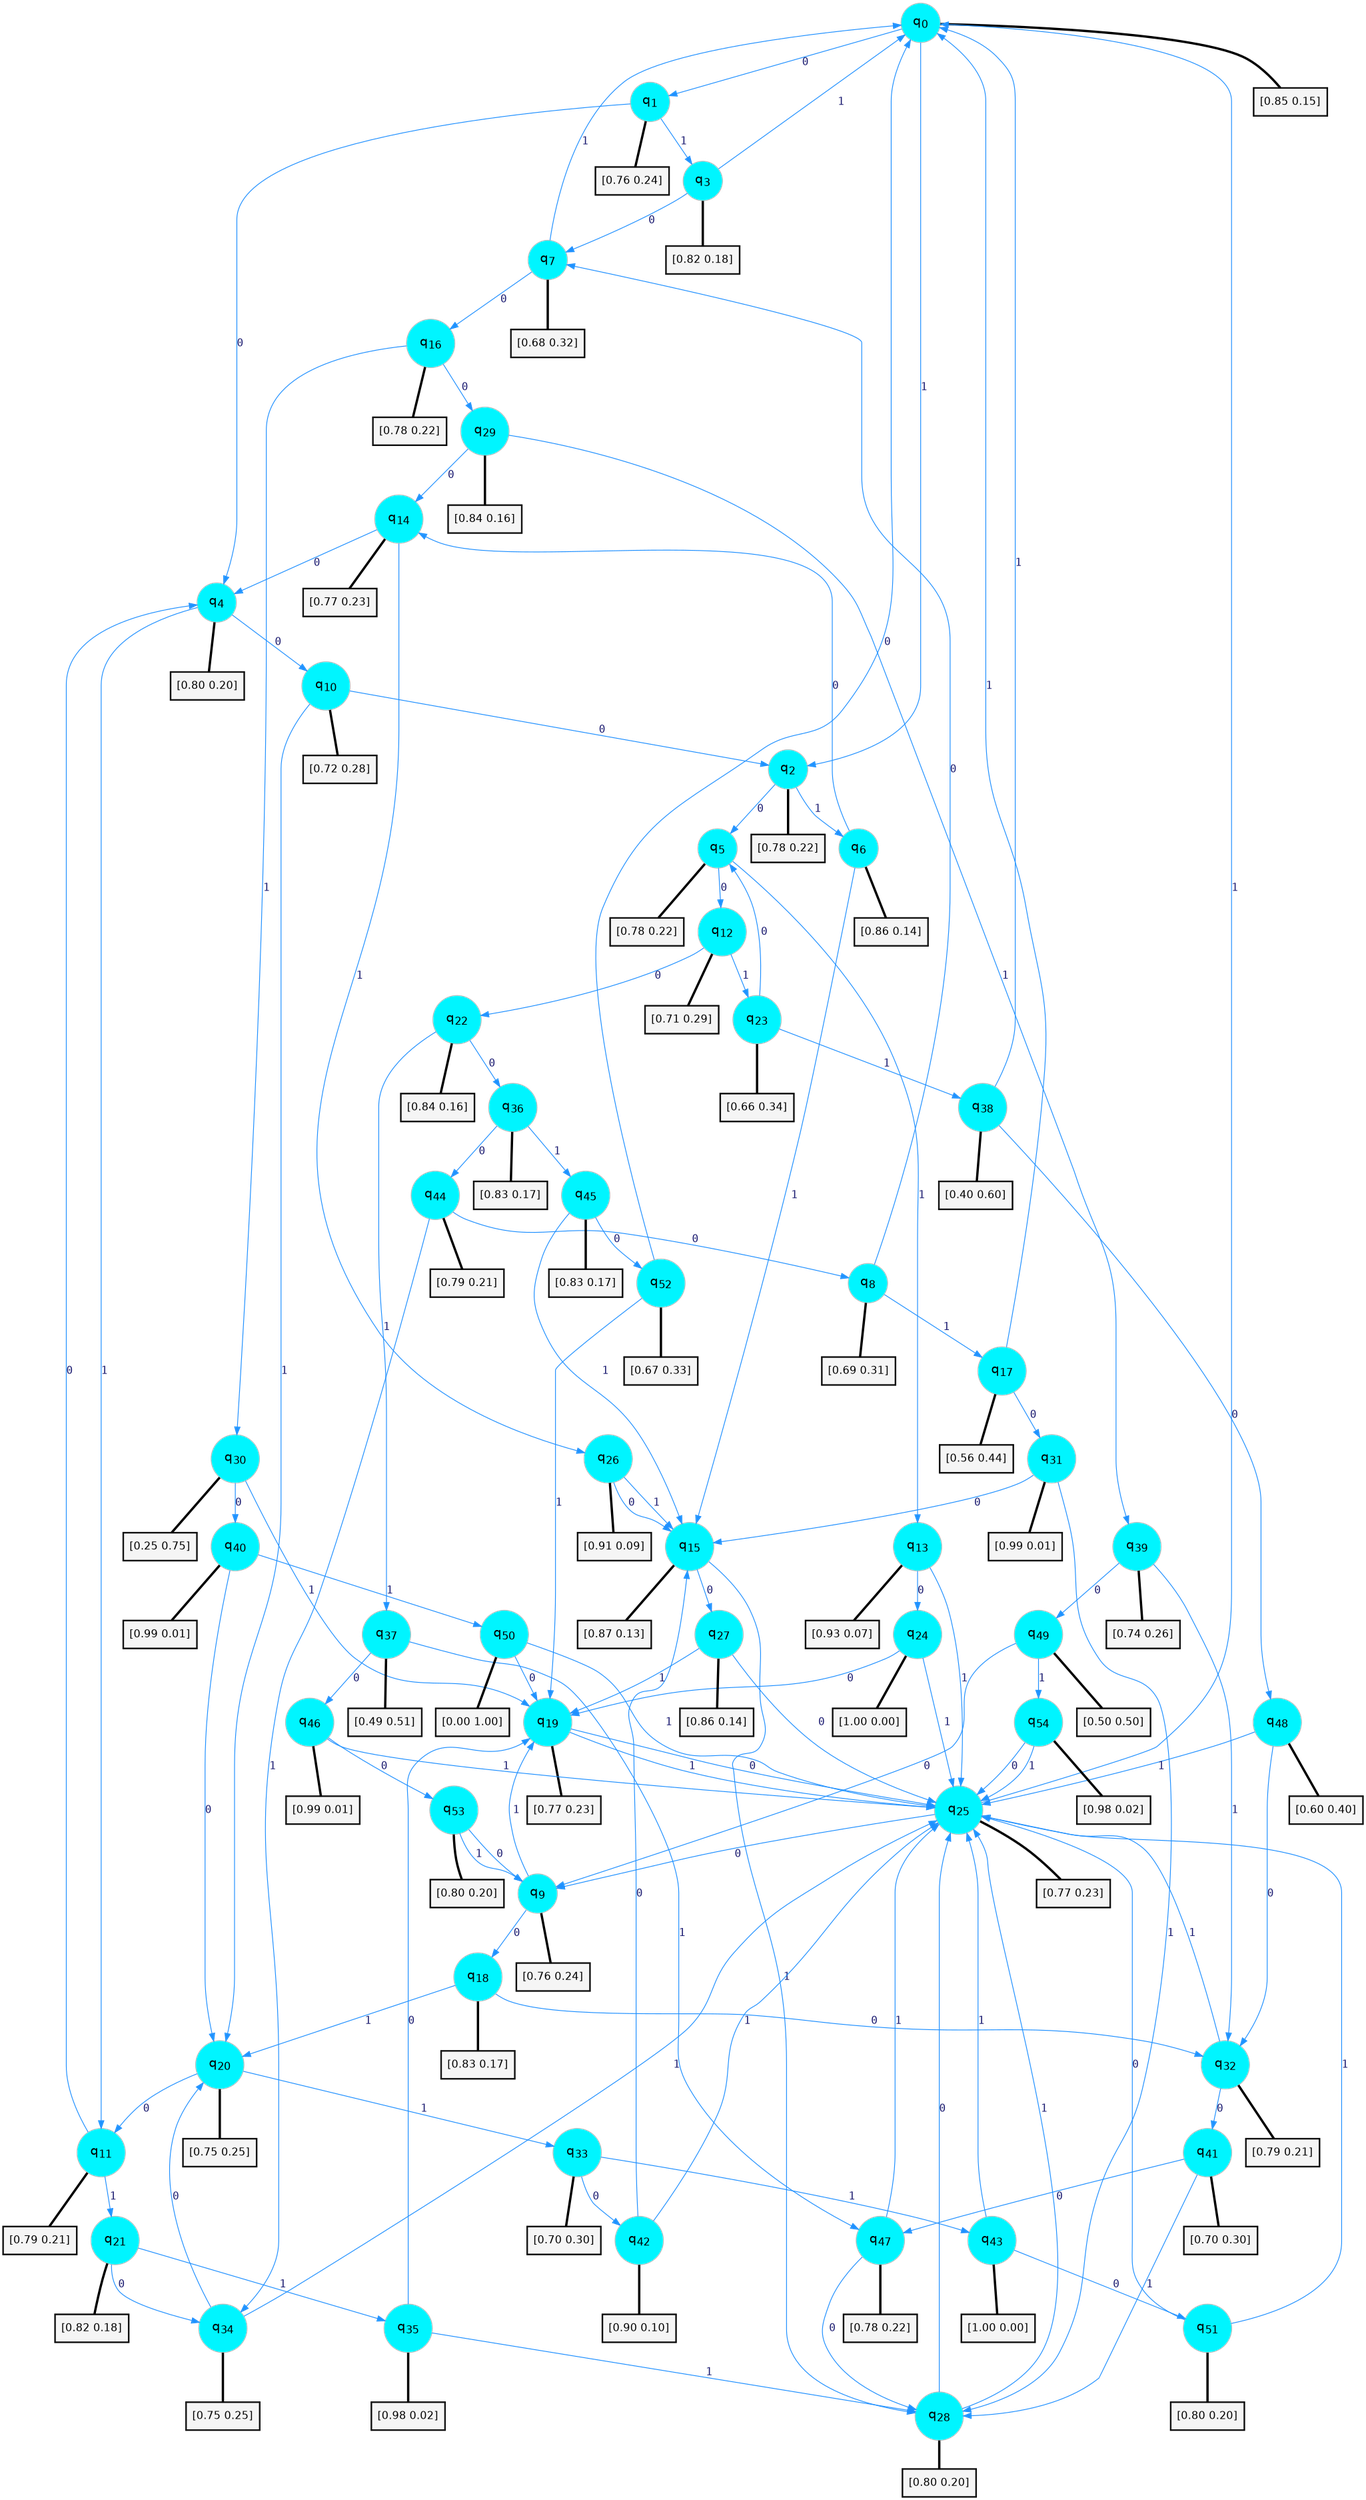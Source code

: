 digraph G {
graph [
bgcolor=transparent, dpi=300, rankdir=TD, size="40,25"];
node [
color=gray, fillcolor=turquoise1, fontcolor=black, fontname=Helvetica, fontsize=16, fontweight=bold, shape=circle, style=filled];
edge [
arrowsize=1, color=dodgerblue1, fontcolor=midnightblue, fontname=courier, fontweight=bold, penwidth=1, style=solid, weight=20];
0[label=<q<SUB>0</SUB>>];
1[label=<q<SUB>1</SUB>>];
2[label=<q<SUB>2</SUB>>];
3[label=<q<SUB>3</SUB>>];
4[label=<q<SUB>4</SUB>>];
5[label=<q<SUB>5</SUB>>];
6[label=<q<SUB>6</SUB>>];
7[label=<q<SUB>7</SUB>>];
8[label=<q<SUB>8</SUB>>];
9[label=<q<SUB>9</SUB>>];
10[label=<q<SUB>10</SUB>>];
11[label=<q<SUB>11</SUB>>];
12[label=<q<SUB>12</SUB>>];
13[label=<q<SUB>13</SUB>>];
14[label=<q<SUB>14</SUB>>];
15[label=<q<SUB>15</SUB>>];
16[label=<q<SUB>16</SUB>>];
17[label=<q<SUB>17</SUB>>];
18[label=<q<SUB>18</SUB>>];
19[label=<q<SUB>19</SUB>>];
20[label=<q<SUB>20</SUB>>];
21[label=<q<SUB>21</SUB>>];
22[label=<q<SUB>22</SUB>>];
23[label=<q<SUB>23</SUB>>];
24[label=<q<SUB>24</SUB>>];
25[label=<q<SUB>25</SUB>>];
26[label=<q<SUB>26</SUB>>];
27[label=<q<SUB>27</SUB>>];
28[label=<q<SUB>28</SUB>>];
29[label=<q<SUB>29</SUB>>];
30[label=<q<SUB>30</SUB>>];
31[label=<q<SUB>31</SUB>>];
32[label=<q<SUB>32</SUB>>];
33[label=<q<SUB>33</SUB>>];
34[label=<q<SUB>34</SUB>>];
35[label=<q<SUB>35</SUB>>];
36[label=<q<SUB>36</SUB>>];
37[label=<q<SUB>37</SUB>>];
38[label=<q<SUB>38</SUB>>];
39[label=<q<SUB>39</SUB>>];
40[label=<q<SUB>40</SUB>>];
41[label=<q<SUB>41</SUB>>];
42[label=<q<SUB>42</SUB>>];
43[label=<q<SUB>43</SUB>>];
44[label=<q<SUB>44</SUB>>];
45[label=<q<SUB>45</SUB>>];
46[label=<q<SUB>46</SUB>>];
47[label=<q<SUB>47</SUB>>];
48[label=<q<SUB>48</SUB>>];
49[label=<q<SUB>49</SUB>>];
50[label=<q<SUB>50</SUB>>];
51[label=<q<SUB>51</SUB>>];
52[label=<q<SUB>52</SUB>>];
53[label=<q<SUB>53</SUB>>];
54[label=<q<SUB>54</SUB>>];
55[label="[0.85 0.15]", shape=box,fontcolor=black, fontname=Helvetica, fontsize=14, penwidth=2, fillcolor=whitesmoke,color=black];
56[label="[0.76 0.24]", shape=box,fontcolor=black, fontname=Helvetica, fontsize=14, penwidth=2, fillcolor=whitesmoke,color=black];
57[label="[0.78 0.22]", shape=box,fontcolor=black, fontname=Helvetica, fontsize=14, penwidth=2, fillcolor=whitesmoke,color=black];
58[label="[0.82 0.18]", shape=box,fontcolor=black, fontname=Helvetica, fontsize=14, penwidth=2, fillcolor=whitesmoke,color=black];
59[label="[0.80 0.20]", shape=box,fontcolor=black, fontname=Helvetica, fontsize=14, penwidth=2, fillcolor=whitesmoke,color=black];
60[label="[0.78 0.22]", shape=box,fontcolor=black, fontname=Helvetica, fontsize=14, penwidth=2, fillcolor=whitesmoke,color=black];
61[label="[0.86 0.14]", shape=box,fontcolor=black, fontname=Helvetica, fontsize=14, penwidth=2, fillcolor=whitesmoke,color=black];
62[label="[0.68 0.32]", shape=box,fontcolor=black, fontname=Helvetica, fontsize=14, penwidth=2, fillcolor=whitesmoke,color=black];
63[label="[0.69 0.31]", shape=box,fontcolor=black, fontname=Helvetica, fontsize=14, penwidth=2, fillcolor=whitesmoke,color=black];
64[label="[0.76 0.24]", shape=box,fontcolor=black, fontname=Helvetica, fontsize=14, penwidth=2, fillcolor=whitesmoke,color=black];
65[label="[0.72 0.28]", shape=box,fontcolor=black, fontname=Helvetica, fontsize=14, penwidth=2, fillcolor=whitesmoke,color=black];
66[label="[0.79 0.21]", shape=box,fontcolor=black, fontname=Helvetica, fontsize=14, penwidth=2, fillcolor=whitesmoke,color=black];
67[label="[0.71 0.29]", shape=box,fontcolor=black, fontname=Helvetica, fontsize=14, penwidth=2, fillcolor=whitesmoke,color=black];
68[label="[0.93 0.07]", shape=box,fontcolor=black, fontname=Helvetica, fontsize=14, penwidth=2, fillcolor=whitesmoke,color=black];
69[label="[0.77 0.23]", shape=box,fontcolor=black, fontname=Helvetica, fontsize=14, penwidth=2, fillcolor=whitesmoke,color=black];
70[label="[0.87 0.13]", shape=box,fontcolor=black, fontname=Helvetica, fontsize=14, penwidth=2, fillcolor=whitesmoke,color=black];
71[label="[0.78 0.22]", shape=box,fontcolor=black, fontname=Helvetica, fontsize=14, penwidth=2, fillcolor=whitesmoke,color=black];
72[label="[0.56 0.44]", shape=box,fontcolor=black, fontname=Helvetica, fontsize=14, penwidth=2, fillcolor=whitesmoke,color=black];
73[label="[0.83 0.17]", shape=box,fontcolor=black, fontname=Helvetica, fontsize=14, penwidth=2, fillcolor=whitesmoke,color=black];
74[label="[0.77 0.23]", shape=box,fontcolor=black, fontname=Helvetica, fontsize=14, penwidth=2, fillcolor=whitesmoke,color=black];
75[label="[0.75 0.25]", shape=box,fontcolor=black, fontname=Helvetica, fontsize=14, penwidth=2, fillcolor=whitesmoke,color=black];
76[label="[0.82 0.18]", shape=box,fontcolor=black, fontname=Helvetica, fontsize=14, penwidth=2, fillcolor=whitesmoke,color=black];
77[label="[0.84 0.16]", shape=box,fontcolor=black, fontname=Helvetica, fontsize=14, penwidth=2, fillcolor=whitesmoke,color=black];
78[label="[0.66 0.34]", shape=box,fontcolor=black, fontname=Helvetica, fontsize=14, penwidth=2, fillcolor=whitesmoke,color=black];
79[label="[1.00 0.00]", shape=box,fontcolor=black, fontname=Helvetica, fontsize=14, penwidth=2, fillcolor=whitesmoke,color=black];
80[label="[0.77 0.23]", shape=box,fontcolor=black, fontname=Helvetica, fontsize=14, penwidth=2, fillcolor=whitesmoke,color=black];
81[label="[0.91 0.09]", shape=box,fontcolor=black, fontname=Helvetica, fontsize=14, penwidth=2, fillcolor=whitesmoke,color=black];
82[label="[0.86 0.14]", shape=box,fontcolor=black, fontname=Helvetica, fontsize=14, penwidth=2, fillcolor=whitesmoke,color=black];
83[label="[0.80 0.20]", shape=box,fontcolor=black, fontname=Helvetica, fontsize=14, penwidth=2, fillcolor=whitesmoke,color=black];
84[label="[0.84 0.16]", shape=box,fontcolor=black, fontname=Helvetica, fontsize=14, penwidth=2, fillcolor=whitesmoke,color=black];
85[label="[0.25 0.75]", shape=box,fontcolor=black, fontname=Helvetica, fontsize=14, penwidth=2, fillcolor=whitesmoke,color=black];
86[label="[0.99 0.01]", shape=box,fontcolor=black, fontname=Helvetica, fontsize=14, penwidth=2, fillcolor=whitesmoke,color=black];
87[label="[0.79 0.21]", shape=box,fontcolor=black, fontname=Helvetica, fontsize=14, penwidth=2, fillcolor=whitesmoke,color=black];
88[label="[0.70 0.30]", shape=box,fontcolor=black, fontname=Helvetica, fontsize=14, penwidth=2, fillcolor=whitesmoke,color=black];
89[label="[0.75 0.25]", shape=box,fontcolor=black, fontname=Helvetica, fontsize=14, penwidth=2, fillcolor=whitesmoke,color=black];
90[label="[0.98 0.02]", shape=box,fontcolor=black, fontname=Helvetica, fontsize=14, penwidth=2, fillcolor=whitesmoke,color=black];
91[label="[0.83 0.17]", shape=box,fontcolor=black, fontname=Helvetica, fontsize=14, penwidth=2, fillcolor=whitesmoke,color=black];
92[label="[0.49 0.51]", shape=box,fontcolor=black, fontname=Helvetica, fontsize=14, penwidth=2, fillcolor=whitesmoke,color=black];
93[label="[0.40 0.60]", shape=box,fontcolor=black, fontname=Helvetica, fontsize=14, penwidth=2, fillcolor=whitesmoke,color=black];
94[label="[0.74 0.26]", shape=box,fontcolor=black, fontname=Helvetica, fontsize=14, penwidth=2, fillcolor=whitesmoke,color=black];
95[label="[0.99 0.01]", shape=box,fontcolor=black, fontname=Helvetica, fontsize=14, penwidth=2, fillcolor=whitesmoke,color=black];
96[label="[0.70 0.30]", shape=box,fontcolor=black, fontname=Helvetica, fontsize=14, penwidth=2, fillcolor=whitesmoke,color=black];
97[label="[0.90 0.10]", shape=box,fontcolor=black, fontname=Helvetica, fontsize=14, penwidth=2, fillcolor=whitesmoke,color=black];
98[label="[1.00 0.00]", shape=box,fontcolor=black, fontname=Helvetica, fontsize=14, penwidth=2, fillcolor=whitesmoke,color=black];
99[label="[0.79 0.21]", shape=box,fontcolor=black, fontname=Helvetica, fontsize=14, penwidth=2, fillcolor=whitesmoke,color=black];
100[label="[0.83 0.17]", shape=box,fontcolor=black, fontname=Helvetica, fontsize=14, penwidth=2, fillcolor=whitesmoke,color=black];
101[label="[0.99 0.01]", shape=box,fontcolor=black, fontname=Helvetica, fontsize=14, penwidth=2, fillcolor=whitesmoke,color=black];
102[label="[0.78 0.22]", shape=box,fontcolor=black, fontname=Helvetica, fontsize=14, penwidth=2, fillcolor=whitesmoke,color=black];
103[label="[0.60 0.40]", shape=box,fontcolor=black, fontname=Helvetica, fontsize=14, penwidth=2, fillcolor=whitesmoke,color=black];
104[label="[0.50 0.50]", shape=box,fontcolor=black, fontname=Helvetica, fontsize=14, penwidth=2, fillcolor=whitesmoke,color=black];
105[label="[0.00 1.00]", shape=box,fontcolor=black, fontname=Helvetica, fontsize=14, penwidth=2, fillcolor=whitesmoke,color=black];
106[label="[0.80 0.20]", shape=box,fontcolor=black, fontname=Helvetica, fontsize=14, penwidth=2, fillcolor=whitesmoke,color=black];
107[label="[0.67 0.33]", shape=box,fontcolor=black, fontname=Helvetica, fontsize=14, penwidth=2, fillcolor=whitesmoke,color=black];
108[label="[0.80 0.20]", shape=box,fontcolor=black, fontname=Helvetica, fontsize=14, penwidth=2, fillcolor=whitesmoke,color=black];
109[label="[0.98 0.02]", shape=box,fontcolor=black, fontname=Helvetica, fontsize=14, penwidth=2, fillcolor=whitesmoke,color=black];
0->1 [label=0];
0->2 [label=1];
0->55 [arrowhead=none, penwidth=3,color=black];
1->4 [label=0];
1->3 [label=1];
1->56 [arrowhead=none, penwidth=3,color=black];
2->5 [label=0];
2->6 [label=1];
2->57 [arrowhead=none, penwidth=3,color=black];
3->7 [label=0];
3->0 [label=1];
3->58 [arrowhead=none, penwidth=3,color=black];
4->10 [label=0];
4->11 [label=1];
4->59 [arrowhead=none, penwidth=3,color=black];
5->12 [label=0];
5->13 [label=1];
5->60 [arrowhead=none, penwidth=3,color=black];
6->14 [label=0];
6->15 [label=1];
6->61 [arrowhead=none, penwidth=3,color=black];
7->16 [label=0];
7->0 [label=1];
7->62 [arrowhead=none, penwidth=3,color=black];
8->7 [label=0];
8->17 [label=1];
8->63 [arrowhead=none, penwidth=3,color=black];
9->18 [label=0];
9->19 [label=1];
9->64 [arrowhead=none, penwidth=3,color=black];
10->2 [label=0];
10->20 [label=1];
10->65 [arrowhead=none, penwidth=3,color=black];
11->4 [label=0];
11->21 [label=1];
11->66 [arrowhead=none, penwidth=3,color=black];
12->22 [label=0];
12->23 [label=1];
12->67 [arrowhead=none, penwidth=3,color=black];
13->24 [label=0];
13->25 [label=1];
13->68 [arrowhead=none, penwidth=3,color=black];
14->4 [label=0];
14->26 [label=1];
14->69 [arrowhead=none, penwidth=3,color=black];
15->27 [label=0];
15->28 [label=1];
15->70 [arrowhead=none, penwidth=3,color=black];
16->29 [label=0];
16->30 [label=1];
16->71 [arrowhead=none, penwidth=3,color=black];
17->31 [label=0];
17->0 [label=1];
17->72 [arrowhead=none, penwidth=3,color=black];
18->32 [label=0];
18->20 [label=1];
18->73 [arrowhead=none, penwidth=3,color=black];
19->25 [label=0];
19->25 [label=1];
19->74 [arrowhead=none, penwidth=3,color=black];
20->11 [label=0];
20->33 [label=1];
20->75 [arrowhead=none, penwidth=3,color=black];
21->34 [label=0];
21->35 [label=1];
21->76 [arrowhead=none, penwidth=3,color=black];
22->36 [label=0];
22->37 [label=1];
22->77 [arrowhead=none, penwidth=3,color=black];
23->5 [label=0];
23->38 [label=1];
23->78 [arrowhead=none, penwidth=3,color=black];
24->19 [label=0];
24->25 [label=1];
24->79 [arrowhead=none, penwidth=3,color=black];
25->9 [label=0];
25->0 [label=1];
25->80 [arrowhead=none, penwidth=3,color=black];
26->15 [label=0];
26->15 [label=1];
26->81 [arrowhead=none, penwidth=3,color=black];
27->25 [label=0];
27->19 [label=1];
27->82 [arrowhead=none, penwidth=3,color=black];
28->25 [label=0];
28->25 [label=1];
28->83 [arrowhead=none, penwidth=3,color=black];
29->14 [label=0];
29->39 [label=1];
29->84 [arrowhead=none, penwidth=3,color=black];
30->40 [label=0];
30->19 [label=1];
30->85 [arrowhead=none, penwidth=3,color=black];
31->15 [label=0];
31->28 [label=1];
31->86 [arrowhead=none, penwidth=3,color=black];
32->41 [label=0];
32->25 [label=1];
32->87 [arrowhead=none, penwidth=3,color=black];
33->42 [label=0];
33->43 [label=1];
33->88 [arrowhead=none, penwidth=3,color=black];
34->20 [label=0];
34->25 [label=1];
34->89 [arrowhead=none, penwidth=3,color=black];
35->19 [label=0];
35->28 [label=1];
35->90 [arrowhead=none, penwidth=3,color=black];
36->44 [label=0];
36->45 [label=1];
36->91 [arrowhead=none, penwidth=3,color=black];
37->46 [label=0];
37->47 [label=1];
37->92 [arrowhead=none, penwidth=3,color=black];
38->48 [label=0];
38->0 [label=1];
38->93 [arrowhead=none, penwidth=3,color=black];
39->49 [label=0];
39->32 [label=1];
39->94 [arrowhead=none, penwidth=3,color=black];
40->20 [label=0];
40->50 [label=1];
40->95 [arrowhead=none, penwidth=3,color=black];
41->47 [label=0];
41->28 [label=1];
41->96 [arrowhead=none, penwidth=3,color=black];
42->15 [label=0];
42->25 [label=1];
42->97 [arrowhead=none, penwidth=3,color=black];
43->51 [label=0];
43->25 [label=1];
43->98 [arrowhead=none, penwidth=3,color=black];
44->8 [label=0];
44->34 [label=1];
44->99 [arrowhead=none, penwidth=3,color=black];
45->52 [label=0];
45->15 [label=1];
45->100 [arrowhead=none, penwidth=3,color=black];
46->53 [label=0];
46->25 [label=1];
46->101 [arrowhead=none, penwidth=3,color=black];
47->28 [label=0];
47->25 [label=1];
47->102 [arrowhead=none, penwidth=3,color=black];
48->32 [label=0];
48->25 [label=1];
48->103 [arrowhead=none, penwidth=3,color=black];
49->9 [label=0];
49->54 [label=1];
49->104 [arrowhead=none, penwidth=3,color=black];
50->19 [label=0];
50->25 [label=1];
50->105 [arrowhead=none, penwidth=3,color=black];
51->25 [label=0];
51->25 [label=1];
51->106 [arrowhead=none, penwidth=3,color=black];
52->0 [label=0];
52->19 [label=1];
52->107 [arrowhead=none, penwidth=3,color=black];
53->9 [label=0];
53->9 [label=1];
53->108 [arrowhead=none, penwidth=3,color=black];
54->25 [label=0];
54->25 [label=1];
54->109 [arrowhead=none, penwidth=3,color=black];
}
